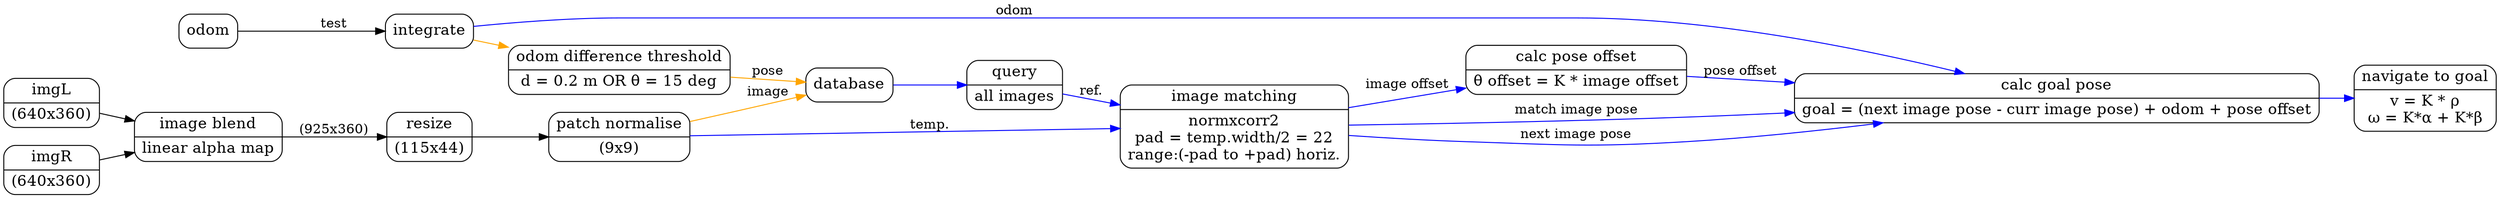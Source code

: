 digraph system_diagram {
	graph [
		rankdir = "LR"
	];
	node [
		fontsize = "16"
		shape = "Mrecord"
	];
	edge [
	];

	// -- Odom --
	// Nodes
	"odom";
	"integrate";
	"odom diff"[
		label = "odom difference threshold | d = 0.2 m OR &theta; = 15 deg"
	];
	"database";
	// Edges
	"odom" -> "integrate" [
		label = "test"
	];
	"integrate" -> "odom diff"[
		color="orange";
	]
	"odom diff" -> "database"[
		label="pose";
		color="orange";
	];
	// -- Img --
	// Nodes
	"imgL"[
		label = "imgL | (640x360)"
	];
	"imgR"[
		label = "imgR | (640x360)"
	];
	"img blend"[
		label = "image blend | linear alpha map"
	];
	"resize"[
		label = "resize | (115x44)"
	]
	"patch norm"[
		label = "patch normalise | (9x9)"
	]
	// Edges
	"imgL" -> "img blend";
	"imgR" -> "img blend";
	"img blend" -> "resize"[
		label="(925x360)"
	];
	"resize" -> "patch norm";
	"patch norm" -> "database"[
		color="orange";
		label="image";
	]
	// -- Query --
	// Nodes
	"query"[
		label = "query | all images"
	]
	"matcher"[
		label = "image matching | normxcorr2\npad = temp.width/2 = 22\nrange:(-pad to +pad) horiz."
		// style="wedged"
		// fillcolor="yellow;0.25:blue"
		// gradientangle="270"
	]
	"pose offset"[
		label="calc pose offset | &theta; offset = K * image offset"
	]
	"goal pose"[
		label="calc goal pose | goal = (next image pose - curr image pose) + odom + pose offset"
	]
	"goto goal"[
		label="navigate to goal | v = K * &rho;\n&omega; = K*&alpha; + K*&beta;"
	]
	// Edges
	"database" -> "query"[
		color="blue";
	]
	"query" -> "matcher"[
		label="ref.";
		color="blue";
	]
	"patch norm" -> "matcher"[
		color="blue";
		label="temp.";
	]
	"matcher" -> "pose offset"[
		label="image offset";
		color="blue";
	]
	"pose offset" -> "goal pose"[
		label="pose offset";
		color="blue";
	]
	"matcher" -> "goal pose"[
		label="match image pose";
		color="blue";
	]
	"matcher" -> "goal pose"[
		label="next image pose";
		color="blue";
	]
	"integrate" -> "goal pose"[
		color="blue";
		label="odom";
	]
	"goal pose" -> "goto goal"[
		color="blue";
	]
}